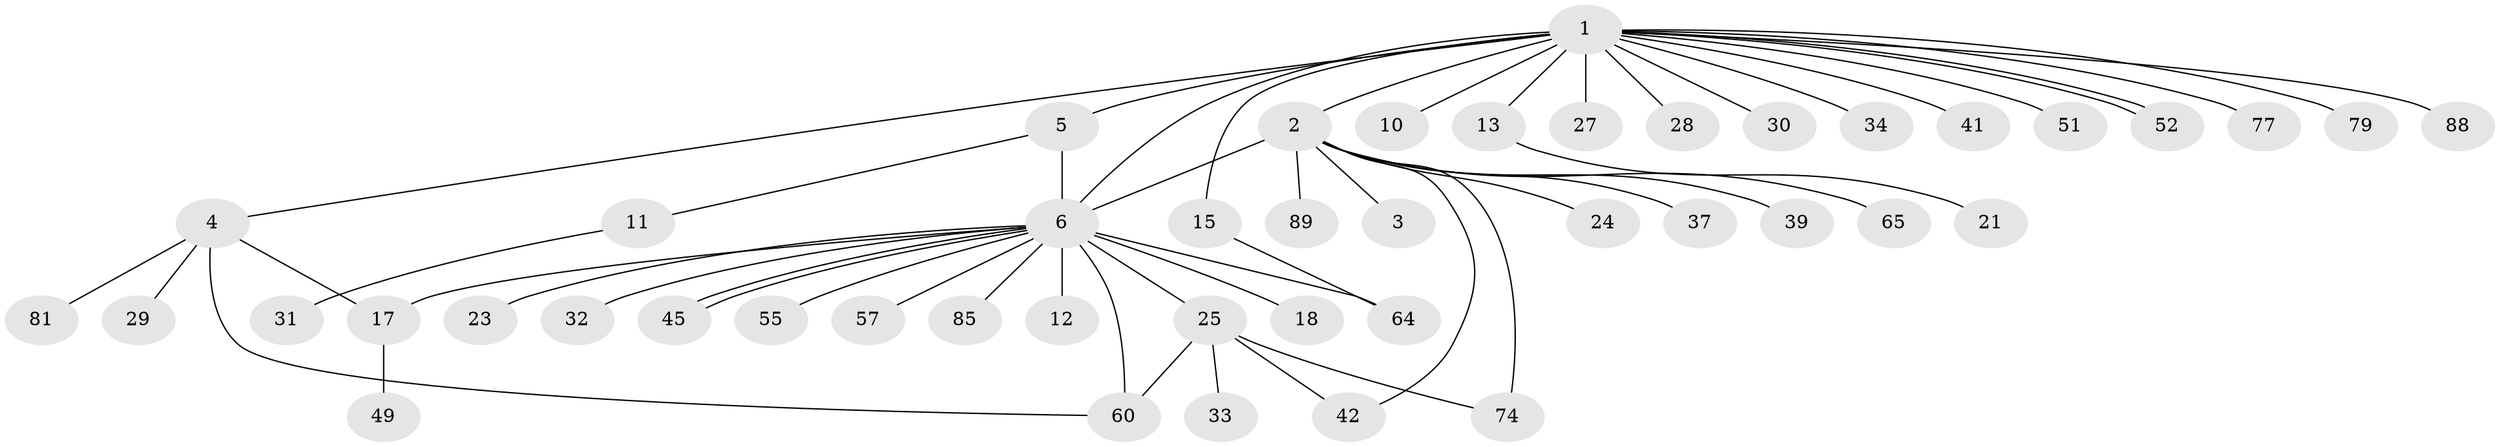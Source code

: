 // original degree distribution, {21: 0.011111111111111112, 11: 0.011111111111111112, 2: 0.2222222222222222, 5: 0.03333333333333333, 3: 0.1, 13: 0.011111111111111112, 8: 0.011111111111111112, 4: 0.05555555555555555, 1: 0.5222222222222223, 6: 0.022222222222222223}
// Generated by graph-tools (version 1.1) at 2025/14/03/09/25 04:14:36]
// undirected, 45 vertices, 54 edges
graph export_dot {
graph [start="1"]
  node [color=gray90,style=filled];
  1;
  2;
  3 [super="+75"];
  4;
  5 [super="+14"];
  6 [super="+8+7+53+16"];
  10;
  11 [super="+20"];
  12;
  13;
  15 [super="+68+67+82"];
  17 [super="+48+72+62"];
  18;
  21 [super="+46"];
  23;
  24 [super="+43"];
  25 [super="+35+54+26"];
  27;
  28;
  29 [super="+90"];
  30;
  31;
  32 [super="+83+61"];
  33;
  34;
  37;
  39;
  41 [super="+69"];
  42;
  45 [super="+63"];
  49;
  51;
  52;
  55;
  57;
  60 [super="+71"];
  64 [super="+66"];
  65;
  74 [super="+78"];
  77;
  79;
  81;
  85;
  88;
  89;
  1 -- 2;
  1 -- 4;
  1 -- 5;
  1 -- 6 [weight=4];
  1 -- 10;
  1 -- 13;
  1 -- 15;
  1 -- 27;
  1 -- 28;
  1 -- 30;
  1 -- 34;
  1 -- 41;
  1 -- 51;
  1 -- 52;
  1 -- 52;
  1 -- 77;
  1 -- 79;
  1 -- 88;
  2 -- 3;
  2 -- 6 [weight=2];
  2 -- 24;
  2 -- 37;
  2 -- 39;
  2 -- 42;
  2 -- 65;
  2 -- 74;
  2 -- 89;
  4 -- 29;
  4 -- 60;
  4 -- 81;
  4 -- 17;
  5 -- 11;
  5 -- 6;
  6 -- 12;
  6 -- 18;
  6 -- 45;
  6 -- 45;
  6 -- 57;
  6 -- 85;
  6 -- 17 [weight=4];
  6 -- 64 [weight=2];
  6 -- 32;
  6 -- 55;
  6 -- 23;
  6 -- 25;
  6 -- 60;
  11 -- 31;
  13 -- 21;
  15 -- 64;
  17 -- 49;
  25 -- 74;
  25 -- 60;
  25 -- 42;
  25 -- 33;
}
